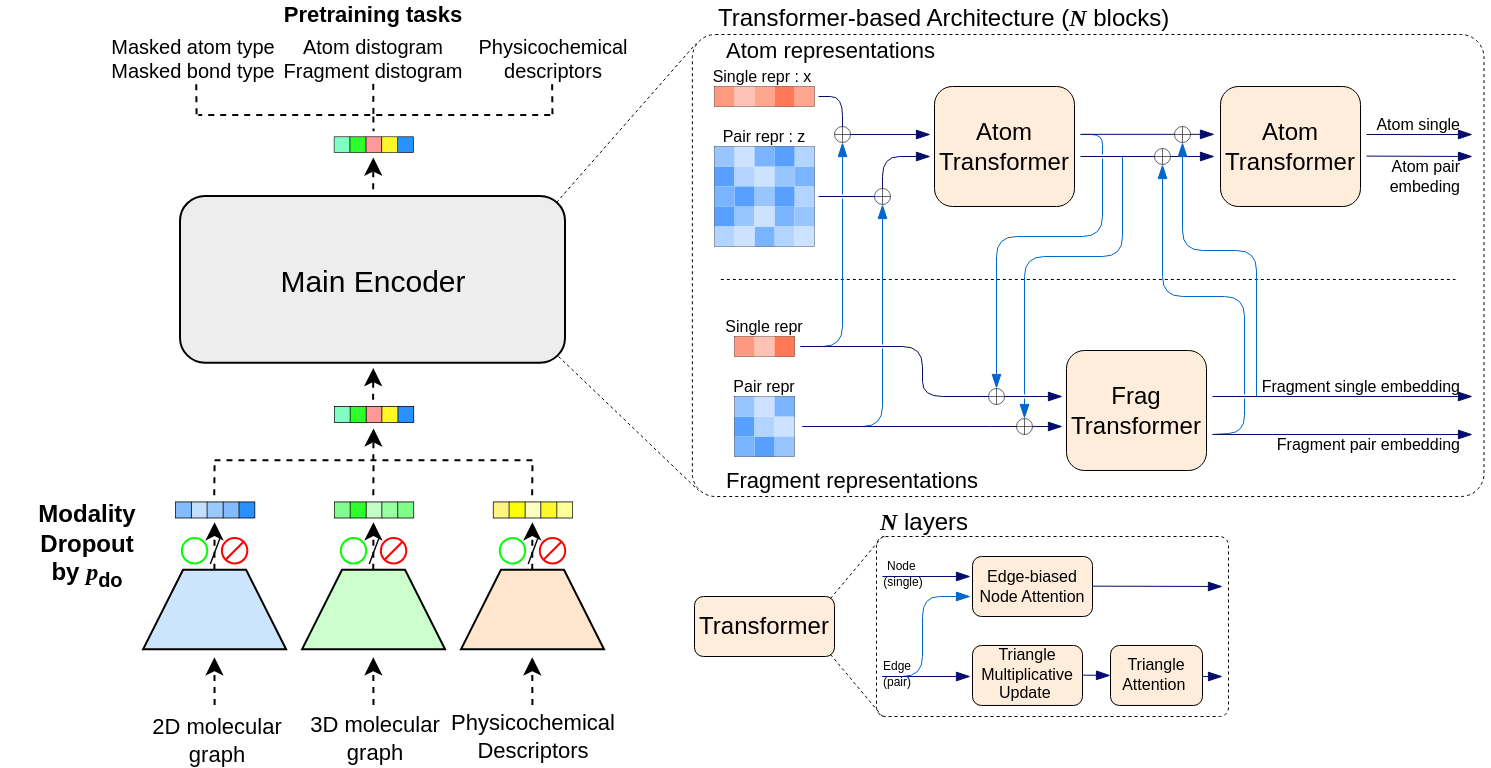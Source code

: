 <mxfile version="27.1.6">
  <diagram name="페이지-1" id="B-DMVlxwDJTPcsYFQzeG">
    <mxGraphModel dx="1295" dy="713" grid="1" gridSize="10" guides="1" tooltips="1" connect="1" arrows="1" fold="1" page="1" pageScale="1" pageWidth="827" pageHeight="1169" math="0" shadow="0">
      <root>
        <mxCell id="0" />
        <mxCell id="1" parent="0" />
        <mxCell id="aIzavnMORG4p290ucfbN-72" value="" style="rounded=1;whiteSpace=wrap;html=1;arcSize=5;fillColor=none;dashed=1;strokeWidth=0.5;movable=1;resizable=1;rotatable=1;deletable=1;editable=1;locked=0;connectable=1;" parent="1" vertex="1">
          <mxGeometry x="464.93" y="159" width="395.82" height="231" as="geometry" />
        </mxCell>
        <mxCell id="_GIJZnZzIafD3RyO-b5r-24" value="" style="endArrow=none;html=1;rounded=1;movable=1;resizable=1;rotatable=1;deletable=1;editable=1;locked=0;connectable=1;curved=0;strokeWidth=0.5;endFill=1;strokeColor=#0066CC;startFill=0;" edge="1" parent="1">
          <mxGeometry width="50" height="50" relative="1" as="geometry">
            <mxPoint x="725" y="359" as="sourcePoint" />
            <mxPoint x="741" y="341" as="targetPoint" />
            <Array as="points">
              <mxPoint x="741" y="358" />
            </Array>
          </mxGeometry>
        </mxCell>
        <mxCell id="pl_sHGsqS7Acg3_wZRrM-14" value="" style="endArrow=none;html=1;rounded=1;movable=1;resizable=1;rotatable=1;deletable=1;editable=1;locked=0;connectable=1;curved=0;strokeWidth=0.5;endFill=1;strokeColor=#0066CC;startFill=0;" parent="1" edge="1">
          <mxGeometry width="50" height="50" relative="1" as="geometry">
            <mxPoint x="670" y="219" as="sourcePoint" />
            <mxPoint x="659" y="209" as="targetPoint" />
            <Array as="points">
              <mxPoint x="670" y="209" />
            </Array>
          </mxGeometry>
        </mxCell>
        <mxCell id="pl_sHGsqS7Acg3_wZRrM-4" value="" style="endArrow=none;html=1;rounded=1;movable=1;resizable=1;rotatable=1;deletable=1;editable=1;locked=0;connectable=1;curved=0;strokeWidth=0.5;endFill=1;strokeColor=#0066CC;startFill=0;" parent="1" edge="1">
          <mxGeometry width="50" height="50" relative="1" as="geometry">
            <mxPoint x="520" y="355" as="sourcePoint" />
            <mxPoint x="560" y="316" as="targetPoint" />
            <Array as="points">
              <mxPoint x="560" y="355" />
            </Array>
          </mxGeometry>
        </mxCell>
        <mxCell id="pl_sHGsqS7Acg3_wZRrM-11" value="" style="endArrow=blockThin;html=1;rounded=0;movable=1;resizable=1;rotatable=1;deletable=1;editable=1;locked=0;connectable=1;curved=0;strokeWidth=0.5;endFill=1;strokeColor=#050C6B;" parent="1" edge="1">
          <mxGeometry width="50" height="50" relative="1" as="geometry">
            <mxPoint x="540" y="209" as="sourcePoint" />
            <mxPoint x="584" y="209" as="targetPoint" />
          </mxGeometry>
        </mxCell>
        <mxCell id="pl_sHGsqS7Acg3_wZRrM-9" value="" style="endArrow=none;html=1;rounded=0;movable=1;resizable=1;rotatable=1;deletable=1;editable=1;locked=0;connectable=1;curved=0;strokeWidth=0.5;endFill=1;strokeColor=#050C6B;startFill=0;" parent="1" edge="1">
          <mxGeometry width="50" height="50" relative="1" as="geometry">
            <mxPoint x="528" y="240" as="sourcePoint" />
            <mxPoint x="560" y="240" as="targetPoint" />
          </mxGeometry>
        </mxCell>
        <mxCell id="aIzavnMORG4p290ucfbN-60" value="&lt;font style=&quot;font-size: 15px;&quot;&gt;Main Encoder&lt;/font&gt;" style="rounded=1;whiteSpace=wrap;html=1;fillColor=#EDEDED;" parent="1" vertex="1">
          <mxGeometry x="209" y="240" width="192.51" height="83.34" as="geometry" />
        </mxCell>
        <mxCell id="aIzavnMORG4p290ucfbN-65" value="" style="endArrow=none;dashed=1;html=1;rounded=0;strokeWidth=0.5;" parent="1" edge="1">
          <mxGeometry width="50" height="50" relative="1" as="geometry">
            <mxPoint x="398" y="320" as="sourcePoint" />
            <mxPoint x="468" y="387" as="targetPoint" />
          </mxGeometry>
        </mxCell>
        <mxCell id="aIzavnMORG4p290ucfbN-64" value="" style="endArrow=none;dashed=1;html=1;rounded=0;strokeWidth=0.5;entryX=0.005;entryY=0.019;entryDx=0;entryDy=0;entryPerimeter=0;" parent="1" edge="1" target="aIzavnMORG4p290ucfbN-72">
          <mxGeometry width="50" height="50" relative="1" as="geometry">
            <mxPoint x="397" y="243" as="sourcePoint" />
            <mxPoint x="467" y="163" as="targetPoint" />
          </mxGeometry>
        </mxCell>
        <mxCell id="aIzavnMORG4p290ucfbN-97" value="&lt;font&gt;Single repr : x&lt;/font&gt;" style="text;html=1;align=center;verticalAlign=middle;whiteSpace=wrap;rounded=0;fontSize=8;" parent="1" vertex="1">
          <mxGeometry x="470" y="175" width="60" height="10" as="geometry" />
        </mxCell>
        <mxCell id="aIzavnMORG4p290ucfbN-100" value="" style="endArrow=none;dashed=1;html=1;rounded=0;strokeWidth=0.5;" parent="1" edge="1">
          <mxGeometry width="50" height="50" relative="1" as="geometry">
            <mxPoint x="479.17" y="281.5" as="sourcePoint" />
            <mxPoint x="846.51" y="281.5" as="targetPoint" />
          </mxGeometry>
        </mxCell>
        <mxCell id="aIzavnMORG4p290ucfbN-101" value="Atom representations" style="text;html=1;align=left;verticalAlign=middle;whiteSpace=wrap;rounded=0;fontSize=11;" parent="1" vertex="1">
          <mxGeometry x="480" y="162" width="115.07" height="10" as="geometry" />
        </mxCell>
        <mxCell id="aIzavnMORG4p290ucfbN-102" value="Fragment representations" style="text;html=1;align=left;verticalAlign=middle;whiteSpace=wrap;rounded=0;fontSize=11;" parent="1" vertex="1">
          <mxGeometry x="480" y="376.53" width="130" height="10" as="geometry" />
        </mxCell>
        <mxCell id="aIzavnMORG4p290ucfbN-104" value="&lt;font&gt;Pair repr : z&lt;/font&gt;" style="text;html=1;align=center;verticalAlign=middle;whiteSpace=wrap;rounded=0;fontSize=8;" parent="1" vertex="1">
          <mxGeometry x="476" y="205" width="50" height="10" as="geometry" />
        </mxCell>
        <mxCell id="aIzavnMORG4p290ucfbN-174" value="" style="group;strokeColor=default;strokeWidth=0.3;" parent="1" vertex="1" connectable="0">
          <mxGeometry x="476" y="215" width="50" height="50" as="geometry" />
        </mxCell>
        <mxCell id="aIzavnMORG4p290ucfbN-116" value="" style="rounded=0;whiteSpace=wrap;html=1;strokeWidth=0.1;fillColor=#57A0FF;strokeColor=none;container=0;" parent="aIzavnMORG4p290ucfbN-174" vertex="1">
          <mxGeometry y="10" width="10" height="10" as="geometry" />
        </mxCell>
        <mxCell id="aIzavnMORG4p290ucfbN-133" value="" style="rounded=0;whiteSpace=wrap;html=1;strokeWidth=0.1;fillColor=#7AB4FF;strokeColor=none;container=0;" parent="aIzavnMORG4p290ucfbN-174" vertex="1">
          <mxGeometry x="30" y="30" width="10" height="10" as="geometry" />
        </mxCell>
        <mxCell id="aIzavnMORG4p290ucfbN-125" value="" style="rounded=0;whiteSpace=wrap;html=1;strokeWidth=0.1;fillColor=#99C5FF;strokeColor=none;container=0;" parent="aIzavnMORG4p290ucfbN-174" vertex="1">
          <mxGeometry x="40" y="30" width="10" height="10" as="geometry" />
        </mxCell>
        <mxCell id="aIzavnMORG4p290ucfbN-126" value="" style="rounded=0;whiteSpace=wrap;html=1;strokeWidth=0.1;fillColor=#B3D4FF;strokeColor=none;container=0;" parent="aIzavnMORG4p290ucfbN-174" vertex="1">
          <mxGeometry x="30" y="40" width="10" height="10" as="geometry" />
        </mxCell>
        <mxCell id="aIzavnMORG4p290ucfbN-118" value="" style="rounded=0;whiteSpace=wrap;html=1;strokeWidth=0.1;fillColor=#CCE2FF;strokeColor=none;container=0;" parent="aIzavnMORG4p290ucfbN-174" vertex="1">
          <mxGeometry x="40" y="40" width="10" height="10" as="geometry" />
        </mxCell>
        <mxCell id="aIzavnMORG4p290ucfbN-127" value="" style="rounded=0;whiteSpace=wrap;html=1;strokeWidth=0.1;fillColor=#7AB4FF;strokeColor=none;container=0;" parent="aIzavnMORG4p290ucfbN-174" vertex="1">
          <mxGeometry x="20" y="40" width="10" height="10" as="geometry" />
        </mxCell>
        <mxCell id="aIzavnMORG4p290ucfbN-131" value="" style="rounded=0;whiteSpace=wrap;html=1;strokeWidth=0.1;fillColor=#99C5FF;strokeColor=none;container=0;" parent="aIzavnMORG4p290ucfbN-174" vertex="1">
          <mxGeometry x="10" y="30" width="10" height="10" as="geometry" />
        </mxCell>
        <mxCell id="aIzavnMORG4p290ucfbN-112" value="" style="rounded=0;whiteSpace=wrap;html=1;strokeWidth=0.1;fillColor=#CCE2FF;strokeColor=none;container=0;" parent="aIzavnMORG4p290ucfbN-174" vertex="1">
          <mxGeometry x="20" y="10" width="10" height="10" as="geometry" />
        </mxCell>
        <mxCell id="aIzavnMORG4p290ucfbN-113" value="" style="rounded=0;whiteSpace=wrap;html=1;strokeWidth=0.1;fillColor=#99C5FF;strokeColor=none;container=0;" parent="aIzavnMORG4p290ucfbN-174" vertex="1">
          <mxGeometry x="30" y="10" width="10" height="10" as="geometry" />
        </mxCell>
        <mxCell id="aIzavnMORG4p290ucfbN-114" value="" style="rounded=0;whiteSpace=wrap;html=1;strokeWidth=0.1;fillColor=#B3D4FF;strokeColor=none;container=0;" parent="aIzavnMORG4p290ucfbN-174" vertex="1">
          <mxGeometry x="10" y="10" width="10" height="10" as="geometry" />
        </mxCell>
        <mxCell id="aIzavnMORG4p290ucfbN-115" value="" style="rounded=0;whiteSpace=wrap;html=1;strokeWidth=0.1;fillColor=#7AB4FF;strokeColor=none;container=0;" parent="aIzavnMORG4p290ucfbN-174" vertex="1">
          <mxGeometry x="40" y="10" width="10" height="10" as="geometry" />
        </mxCell>
        <mxCell id="aIzavnMORG4p290ucfbN-106" value="" style="rounded=0;whiteSpace=wrap;html=1;strokeWidth=0.1;fillColor=#CCE2FF;strokeColor=none;container=0;" parent="aIzavnMORG4p290ucfbN-174" vertex="1">
          <mxGeometry x="10" width="10" height="10" as="geometry" />
        </mxCell>
        <mxCell id="aIzavnMORG4p290ucfbN-107" value="" style="rounded=0;whiteSpace=wrap;html=1;strokeWidth=0.1;fillColor=#99C5FF;strokeColor=none;container=0;" parent="aIzavnMORG4p290ucfbN-174" vertex="1">
          <mxGeometry width="10" height="10" as="geometry" />
        </mxCell>
        <mxCell id="aIzavnMORG4p290ucfbN-108" value="" style="rounded=0;whiteSpace=wrap;html=1;strokeWidth=0.1;fillColor=#B3D4FF;strokeColor=none;container=0;" parent="aIzavnMORG4p290ucfbN-174" vertex="1">
          <mxGeometry x="40" width="10" height="10" as="geometry" />
        </mxCell>
        <mxCell id="aIzavnMORG4p290ucfbN-109" value="" style="rounded=0;whiteSpace=wrap;html=1;strokeWidth=0.1;fillColor=#7AB4FF;strokeColor=none;container=0;" parent="aIzavnMORG4p290ucfbN-174" vertex="1">
          <mxGeometry x="20" width="10" height="10" as="geometry" />
        </mxCell>
        <mxCell id="aIzavnMORG4p290ucfbN-110" value="" style="rounded=0;whiteSpace=wrap;html=1;strokeWidth=0.1;fillColor=#57A0FF;strokeColor=none;container=0;" parent="aIzavnMORG4p290ucfbN-174" vertex="1">
          <mxGeometry x="30" width="10" height="10" as="geometry" />
        </mxCell>
        <mxCell id="aIzavnMORG4p290ucfbN-119" value="" style="rounded=0;whiteSpace=wrap;html=1;strokeWidth=0.1;fillColor=#99C5FF;strokeColor=none;container=0;" parent="aIzavnMORG4p290ucfbN-174" vertex="1">
          <mxGeometry x="20" y="20" width="10" height="10" as="geometry" />
        </mxCell>
        <mxCell id="aIzavnMORG4p290ucfbN-120" value="" style="rounded=0;whiteSpace=wrap;html=1;strokeWidth=0.1;fillColor=#B3D4FF;strokeColor=none;container=0;" parent="aIzavnMORG4p290ucfbN-174" vertex="1">
          <mxGeometry x="40" y="20" width="10" height="10" as="geometry" />
        </mxCell>
        <mxCell id="aIzavnMORG4p290ucfbN-122" value="" style="rounded=0;whiteSpace=wrap;html=1;strokeWidth=0.1;fillColor=#57A0FF;strokeColor=none;container=0;" parent="aIzavnMORG4p290ucfbN-174" vertex="1">
          <mxGeometry x="30" y="20" width="10" height="10" as="geometry" />
        </mxCell>
        <mxCell id="aIzavnMORG4p290ucfbN-128" value="" style="rounded=0;whiteSpace=wrap;html=1;strokeWidth=0.1;fillColor=#57A0FF;strokeColor=none;container=0;" parent="aIzavnMORG4p290ucfbN-174" vertex="1">
          <mxGeometry x="10" y="20" width="10" height="10" as="geometry" />
        </mxCell>
        <mxCell id="aIzavnMORG4p290ucfbN-121" value="" style="rounded=0;whiteSpace=wrap;html=1;strokeWidth=0.1;fillColor=#7AB4FF;strokeColor=none;container=0;" parent="aIzavnMORG4p290ucfbN-174" vertex="1">
          <mxGeometry y="20" width="10" height="10" as="geometry" />
        </mxCell>
        <mxCell id="aIzavnMORG4p290ucfbN-124" value="" style="rounded=0;whiteSpace=wrap;html=1;strokeWidth=0.1;fillColor=#CCE2FF;strokeColor=none;container=0;" parent="aIzavnMORG4p290ucfbN-174" vertex="1">
          <mxGeometry x="20" y="30" width="10" height="10" as="geometry" />
        </mxCell>
        <mxCell id="aIzavnMORG4p290ucfbN-134" value="" style="rounded=0;whiteSpace=wrap;html=1;strokeWidth=0.1;fillColor=#57A0FF;strokeColor=none;container=0;" parent="aIzavnMORG4p290ucfbN-174" vertex="1">
          <mxGeometry y="30" width="10" height="10" as="geometry" />
        </mxCell>
        <mxCell id="aIzavnMORG4p290ucfbN-130" value="" style="rounded=0;whiteSpace=wrap;html=1;strokeWidth=0.1;fillColor=#CCE2FF;strokeColor=none;container=0;" parent="aIzavnMORG4p290ucfbN-174" vertex="1">
          <mxGeometry x="10" y="40" width="10" height="10" as="geometry" />
        </mxCell>
        <mxCell id="aIzavnMORG4p290ucfbN-132" value="" style="rounded=0;whiteSpace=wrap;html=1;strokeWidth=0.1;fillColor=#B3D4FF;strokeColor=none;container=0;" parent="aIzavnMORG4p290ucfbN-174" vertex="1">
          <mxGeometry y="40" width="10" height="10" as="geometry" />
        </mxCell>
        <mxCell id="aIzavnMORG4p290ucfbN-278" value="&lt;font&gt;Single repr&lt;/font&gt;" style="text;html=1;align=center;verticalAlign=middle;whiteSpace=wrap;rounded=0;fontSize=8;" parent="1" vertex="1">
          <mxGeometry x="476" y="300" width="50" height="10" as="geometry" />
        </mxCell>
        <mxCell id="aIzavnMORG4p290ucfbN-279" value="&lt;font&gt;Pair repr&lt;/font&gt;" style="text;html=1;align=center;verticalAlign=middle;whiteSpace=wrap;rounded=0;fontSize=8;" parent="1" vertex="1">
          <mxGeometry x="476" y="330" width="50" height="10" as="geometry" />
        </mxCell>
        <mxCell id="aIzavnMORG4p290ucfbN-311" value="Atom&lt;div&gt;Transformer&lt;/div&gt;" style="rounded=1;whiteSpace=wrap;html=1;fillColor=#FFEDDB;strokeWidth=0.5;strokeColor=default;" parent="1" vertex="1">
          <mxGeometry x="586" y="185" width="70" height="60" as="geometry" />
        </mxCell>
        <mxCell id="aIzavnMORG4p290ucfbN-314" value="Frag&lt;div&gt;Transformer&lt;/div&gt;" style="rounded=1;whiteSpace=wrap;html=1;fillColor=#FFEDDB;strokeWidth=0.5;strokeColor=default;" parent="1" vertex="1">
          <mxGeometry x="652" y="317" width="70" height="60" as="geometry" />
        </mxCell>
        <mxCell id="aIzavnMORG4p290ucfbN-315" value="Atom&lt;div&gt;Transformer&lt;/div&gt;" style="rounded=1;whiteSpace=wrap;html=1;fillColor=#FFEDDB;strokeWidth=0.5;strokeColor=default;" parent="1" vertex="1">
          <mxGeometry x="729" y="185" width="70" height="60" as="geometry" />
        </mxCell>
        <mxCell id="aIzavnMORG4p290ucfbN-321" value="" style="group;strokeColor=default;strokeWidth=0.3;" parent="1" vertex="1" connectable="0">
          <mxGeometry x="476" y="185" width="50" height="10" as="geometry" />
        </mxCell>
        <mxCell id="aIzavnMORG4p290ucfbN-89" value="" style="rounded=0;whiteSpace=wrap;html=1;strokeWidth=0.1;fillColor=#FEC2B4;strokeColor=none;container=0;" parent="aIzavnMORG4p290ucfbN-321" vertex="1">
          <mxGeometry x="10" width="10" height="10" as="geometry" />
        </mxCell>
        <mxCell id="aIzavnMORG4p290ucfbN-90" value="" style="rounded=0;whiteSpace=wrap;html=1;strokeWidth=0.1;fillColor=#FF9980;strokeColor=none;container=0;" parent="aIzavnMORG4p290ucfbN-321" vertex="1">
          <mxGeometry width="10" height="10" as="geometry" />
        </mxCell>
        <mxCell id="aIzavnMORG4p290ucfbN-91" value="" style="rounded=0;whiteSpace=wrap;html=1;strokeWidth=0.1;fillColor=#FEA690;strokeColor=none;container=0;" parent="aIzavnMORG4p290ucfbN-321" vertex="1">
          <mxGeometry x="40" width="10" height="10" as="geometry" />
        </mxCell>
        <mxCell id="aIzavnMORG4p290ucfbN-95" value="" style="rounded=0;whiteSpace=wrap;html=1;strokeWidth=0.1;fillColor=#FEA690;strokeColor=none;container=0;" parent="aIzavnMORG4p290ucfbN-321" vertex="1">
          <mxGeometry x="20" width="10" height="10" as="geometry" />
        </mxCell>
        <mxCell id="aIzavnMORG4p290ucfbN-96" value="" style="rounded=0;whiteSpace=wrap;html=1;strokeWidth=0.1;fillColor=#FF7857;strokeColor=none;container=0;" parent="aIzavnMORG4p290ucfbN-321" vertex="1">
          <mxGeometry x="30" width="10" height="10" as="geometry" />
        </mxCell>
        <mxCell id="aIzavnMORG4p290ucfbN-322" value="" style="group;strokeColor=default;strokeWidth=0.3;" parent="1" vertex="1" connectable="0">
          <mxGeometry x="486" y="340" width="30" height="30" as="geometry" />
        </mxCell>
        <mxCell id="aIzavnMORG4p290ucfbN-288" value="" style="rounded=0;whiteSpace=wrap;html=1;strokeWidth=0.1;fillColor=#CCE2FF;strokeColor=none;container=0;" parent="aIzavnMORG4p290ucfbN-322" vertex="1">
          <mxGeometry x="20" y="10" width="10" height="10" as="geometry" />
        </mxCell>
        <mxCell id="aIzavnMORG4p290ucfbN-297" value="" style="rounded=0;whiteSpace=wrap;html=1;strokeWidth=0.1;fillColor=#99C5FF;strokeColor=none;container=0;" parent="aIzavnMORG4p290ucfbN-322" vertex="1">
          <mxGeometry x="20" y="20" width="10" height="10" as="geometry" />
        </mxCell>
        <mxCell id="aIzavnMORG4p290ucfbN-300" value="" style="rounded=0;whiteSpace=wrap;html=1;strokeWidth=0.1;fillColor=#57A0FF;strokeColor=none;container=0;" parent="aIzavnMORG4p290ucfbN-322" vertex="1">
          <mxGeometry x="10" y="20" width="10" height="10" as="geometry" />
        </mxCell>
        <mxCell id="aIzavnMORG4p290ucfbN-301" value="" style="rounded=0;whiteSpace=wrap;html=1;strokeWidth=0.1;fillColor=#7AB4FF;strokeColor=none;container=0;" parent="aIzavnMORG4p290ucfbN-322" vertex="1">
          <mxGeometry y="20" width="10" height="10" as="geometry" />
        </mxCell>
        <mxCell id="aIzavnMORG4p290ucfbN-281" value="" style="rounded=0;whiteSpace=wrap;html=1;strokeWidth=0.1;fillColor=#57A0FF;strokeColor=none;container=0;" parent="aIzavnMORG4p290ucfbN-322" vertex="1">
          <mxGeometry y="10" width="10" height="10" as="geometry" />
        </mxCell>
        <mxCell id="aIzavnMORG4p290ucfbN-290" value="" style="rounded=0;whiteSpace=wrap;html=1;strokeWidth=0.1;fillColor=#B3D4FF;strokeColor=none;container=0;" parent="aIzavnMORG4p290ucfbN-322" vertex="1">
          <mxGeometry x="10" y="10" width="10" height="10" as="geometry" />
        </mxCell>
        <mxCell id="aIzavnMORG4p290ucfbN-292" value="" style="rounded=0;whiteSpace=wrap;html=1;strokeWidth=0.1;fillColor=#CCE2FF;strokeColor=none;container=0;" parent="aIzavnMORG4p290ucfbN-322" vertex="1">
          <mxGeometry x="10" width="10" height="10" as="geometry" />
        </mxCell>
        <mxCell id="aIzavnMORG4p290ucfbN-293" value="" style="rounded=0;whiteSpace=wrap;html=1;strokeWidth=0.1;fillColor=#99C5FF;strokeColor=none;container=0;" parent="aIzavnMORG4p290ucfbN-322" vertex="1">
          <mxGeometry width="10" height="10" as="geometry" />
        </mxCell>
        <mxCell id="aIzavnMORG4p290ucfbN-295" value="" style="rounded=0;whiteSpace=wrap;html=1;strokeWidth=0.1;fillColor=#7AB4FF;strokeColor=none;container=0;" parent="aIzavnMORG4p290ucfbN-322" vertex="1">
          <mxGeometry x="20" width="10" height="10" as="geometry" />
        </mxCell>
        <mxCell id="aIzavnMORG4p290ucfbN-323" value="" style="group;strokeColor=default;strokeWidth=0.3;" parent="1" vertex="1" connectable="0">
          <mxGeometry x="486" y="310" width="30" height="10" as="geometry" />
        </mxCell>
        <mxCell id="aIzavnMORG4p290ucfbN-306" value="" style="rounded=0;whiteSpace=wrap;html=1;strokeWidth=0.1;fillColor=#FEC2B4;strokeColor=none;container=0;" parent="aIzavnMORG4p290ucfbN-323" vertex="1">
          <mxGeometry x="10" width="10" height="10" as="geometry" />
        </mxCell>
        <mxCell id="aIzavnMORG4p290ucfbN-307" value="" style="rounded=0;whiteSpace=wrap;html=1;strokeWidth=0.1;fillColor=#FF9980;strokeColor=none;container=0;" parent="aIzavnMORG4p290ucfbN-323" vertex="1">
          <mxGeometry width="10" height="10" as="geometry" />
        </mxCell>
        <mxCell id="aIzavnMORG4p290ucfbN-310" value="" style="rounded=0;whiteSpace=wrap;html=1;strokeWidth=0.1;fillColor=#FF7857;strokeColor=none;container=0;" parent="aIzavnMORG4p290ucfbN-323" vertex="1">
          <mxGeometry x="20" width="10" height="10" as="geometry" />
        </mxCell>
        <mxCell id="aIzavnMORG4p290ucfbN-328" value="" style="endArrow=none;html=1;rounded=1;movable=1;resizable=1;rotatable=1;deletable=1;editable=1;locked=0;connectable=1;curved=0;strokeWidth=0.5;endFill=1;strokeColor=#050C6B;startFill=0;" parent="1" edge="1">
          <mxGeometry width="50" height="50" relative="1" as="geometry">
            <mxPoint x="528" y="190" as="sourcePoint" />
            <mxPoint x="540" y="209" as="targetPoint" />
            <Array as="points">
              <mxPoint x="540" y="190" />
              <mxPoint x="540" y="209" />
            </Array>
          </mxGeometry>
        </mxCell>
        <mxCell id="aIzavnMORG4p290ucfbN-330" value="" style="endArrow=blockThin;html=1;rounded=1;movable=1;resizable=1;rotatable=1;deletable=1;editable=1;locked=0;connectable=1;curved=0;strokeWidth=0.5;endFill=1;strokeColor=#050C6B;" parent="1" edge="1">
          <mxGeometry width="50" height="50" relative="1" as="geometry">
            <mxPoint x="560" y="240" as="sourcePoint" />
            <mxPoint x="584" y="220" as="targetPoint" />
            <Array as="points">
              <mxPoint x="560" y="240" />
              <mxPoint x="560" y="220" />
            </Array>
          </mxGeometry>
        </mxCell>
        <mxCell id="aIzavnMORG4p290ucfbN-342" value="" style="endArrow=none;html=1;rounded=1;movable=1;resizable=1;rotatable=1;deletable=1;editable=1;locked=0;connectable=1;curved=0;strokeWidth=0.5;endFill=1;strokeColor=#0066CC;startFill=0;" parent="1" edge="1">
          <mxGeometry width="50" height="50" relative="1" as="geometry">
            <mxPoint x="519" y="315" as="sourcePoint" />
            <mxPoint x="540" y="241" as="targetPoint" />
            <Array as="points">
              <mxPoint x="540" y="315" />
            </Array>
          </mxGeometry>
        </mxCell>
        <mxCell id="aIzavnMORG4p290ucfbN-343" value="" style="endArrow=blockThin;html=1;rounded=0;movable=1;resizable=1;rotatable=1;deletable=1;editable=1;locked=0;connectable=1;curved=0;strokeWidth=0.5;endFill=1;strokeColor=#0066CC;startFill=0;" parent="1" edge="1">
          <mxGeometry width="50" height="50" relative="1" as="geometry">
            <mxPoint x="540" y="239" as="sourcePoint" />
            <mxPoint x="540" y="213" as="targetPoint" />
            <Array as="points" />
          </mxGeometry>
        </mxCell>
        <mxCell id="aIzavnMORG4p290ucfbN-338" value="" style="group;aspect=fixed;" parent="1" vertex="1" connectable="0">
          <mxGeometry x="536" y="205" width="8" height="8" as="geometry" />
        </mxCell>
        <mxCell id="aIzavnMORG4p290ucfbN-339" value="" style="ellipse;whiteSpace=wrap;html=1;aspect=fixed;strokeWidth=0.3;" parent="aIzavnMORG4p290ucfbN-338" vertex="1">
          <mxGeometry width="8" height="8" as="geometry" />
        </mxCell>
        <mxCell id="aIzavnMORG4p290ucfbN-340" value="" style="endArrow=none;html=1;rounded=0;strokeWidth=0.3;entryX=0.5;entryY=0;entryDx=0;entryDy=0;exitX=0.5;exitY=1;exitDx=0;exitDy=0;" parent="aIzavnMORG4p290ucfbN-338" source="aIzavnMORG4p290ucfbN-339" target="aIzavnMORG4p290ucfbN-339" edge="1">
          <mxGeometry width="50" height="50" relative="1" as="geometry">
            <mxPoint x="-22.667" y="30.667" as="sourcePoint" />
            <mxPoint x="44.0" y="-36.0" as="targetPoint" />
          </mxGeometry>
        </mxCell>
        <mxCell id="aIzavnMORG4p290ucfbN-341" value="" style="endArrow=none;html=1;rounded=0;strokeWidth=0.3;entryX=0;entryY=0.5;entryDx=0;entryDy=0;exitX=1;exitY=0.5;exitDx=0;exitDy=0;" parent="aIzavnMORG4p290ucfbN-338" source="aIzavnMORG4p290ucfbN-339" target="aIzavnMORG4p290ucfbN-339" edge="1">
          <mxGeometry width="50" height="50" relative="1" as="geometry">
            <mxPoint x="4" y="12" as="sourcePoint" />
            <mxPoint x="4" y="4" as="targetPoint" />
          </mxGeometry>
        </mxCell>
        <mxCell id="aIzavnMORG4p290ucfbN-345" value="" style="group;aspect=fixed;" parent="1" vertex="1" connectable="0">
          <mxGeometry x="556" y="236" width="8" height="8" as="geometry" />
        </mxCell>
        <mxCell id="aIzavnMORG4p290ucfbN-346" value="" style="ellipse;whiteSpace=wrap;html=1;aspect=fixed;strokeWidth=0.3;" parent="aIzavnMORG4p290ucfbN-345" vertex="1">
          <mxGeometry width="8" height="8" as="geometry" />
        </mxCell>
        <mxCell id="aIzavnMORG4p290ucfbN-347" value="" style="endArrow=none;html=1;rounded=0;strokeWidth=0.3;entryX=0.5;entryY=0;entryDx=0;entryDy=0;exitX=0.5;exitY=1;exitDx=0;exitDy=0;" parent="aIzavnMORG4p290ucfbN-345" source="aIzavnMORG4p290ucfbN-346" target="aIzavnMORG4p290ucfbN-346" edge="1">
          <mxGeometry width="50" height="50" relative="1" as="geometry">
            <mxPoint x="-22.667" y="30.667" as="sourcePoint" />
            <mxPoint x="44.0" y="-36.0" as="targetPoint" />
          </mxGeometry>
        </mxCell>
        <mxCell id="aIzavnMORG4p290ucfbN-348" value="" style="endArrow=none;html=1;rounded=0;strokeWidth=0.3;entryX=0;entryY=0.5;entryDx=0;entryDy=0;exitX=1;exitY=0.5;exitDx=0;exitDy=0;" parent="aIzavnMORG4p290ucfbN-345" source="aIzavnMORG4p290ucfbN-346" target="aIzavnMORG4p290ucfbN-346" edge="1">
          <mxGeometry width="50" height="50" relative="1" as="geometry">
            <mxPoint x="4" y="12" as="sourcePoint" />
            <mxPoint x="4" y="4" as="targetPoint" />
          </mxGeometry>
        </mxCell>
        <mxCell id="aIzavnMORG4p290ucfbN-349" value="" style="endArrow=blockThin;html=1;rounded=0;movable=1;resizable=1;rotatable=1;deletable=1;editable=1;locked=0;connectable=1;curved=0;strokeWidth=0.5;endFill=1;strokeColor=#0066CC;startFill=0;" parent="1" edge="1">
          <mxGeometry width="50" height="50" relative="1" as="geometry">
            <mxPoint x="560" y="314" as="sourcePoint" />
            <mxPoint x="560" y="244" as="targetPoint" />
          </mxGeometry>
        </mxCell>
        <mxCell id="aIzavnMORG4p290ucfbN-350" value="" style="endArrow=blockThin;html=1;rounded=1;movable=1;resizable=1;rotatable=1;deletable=1;editable=1;locked=0;connectable=1;curved=0;strokeWidth=0.5;endFill=1;strokeColor=#050C6B;" parent="1" edge="1">
          <mxGeometry width="50" height="50" relative="1" as="geometry">
            <mxPoint x="519" y="315" as="sourcePoint" />
            <mxPoint x="650" y="340" as="targetPoint" />
            <Array as="points">
              <mxPoint x="580" y="315" />
              <mxPoint x="580" y="340" />
            </Array>
          </mxGeometry>
        </mxCell>
        <mxCell id="aIzavnMORG4p290ucfbN-351" value="" style="endArrow=blockThin;html=1;rounded=0;movable=1;resizable=1;rotatable=1;deletable=1;editable=1;locked=0;connectable=1;curved=0;strokeWidth=0.5;endFill=1;strokeColor=#050C6B;" parent="1" edge="1">
          <mxGeometry width="50" height="50" relative="1" as="geometry">
            <mxPoint x="520" y="355" as="sourcePoint" />
            <mxPoint x="650" y="355" as="targetPoint" />
            <Array as="points">
              <mxPoint x="614" y="355" />
            </Array>
          </mxGeometry>
        </mxCell>
        <mxCell id="pl_sHGsqS7Acg3_wZRrM-1" value="" style="endArrow=blockThin;html=1;rounded=0;movable=1;resizable=1;rotatable=1;deletable=1;editable=1;locked=0;connectable=1;curved=0;strokeWidth=0.5;endFill=1;strokeColor=#050C6B;" parent="1" edge="1">
          <mxGeometry width="50" height="50" relative="1" as="geometry">
            <mxPoint x="659" y="220" as="sourcePoint" />
            <mxPoint x="726" y="220" as="targetPoint" />
          </mxGeometry>
        </mxCell>
        <mxCell id="pl_sHGsqS7Acg3_wZRrM-2" value="" style="endArrow=blockThin;html=1;rounded=0;movable=1;resizable=1;rotatable=1;deletable=1;editable=1;locked=0;connectable=1;curved=0;strokeWidth=0.5;endFill=1;strokeColor=#050C6B;" parent="1" edge="1">
          <mxGeometry width="50" height="50" relative="1" as="geometry">
            <mxPoint x="659" y="208.92" as="sourcePoint" />
            <mxPoint x="726" y="208.92" as="targetPoint" />
          </mxGeometry>
        </mxCell>
        <mxCell id="pl_sHGsqS7Acg3_wZRrM-3" value="" style="endArrow=blockThin;html=1;rounded=1;movable=1;resizable=1;rotatable=1;deletable=1;editable=1;locked=0;connectable=1;curved=0;strokeWidth=0.5;endFill=1;strokeColor=#0066CC;startFill=0;" parent="1" edge="1">
          <mxGeometry width="50" height="50" relative="1" as="geometry">
            <mxPoint x="670" y="221" as="sourcePoint" />
            <mxPoint x="617" y="336" as="targetPoint" />
            <Array as="points">
              <mxPoint x="670" y="260" />
              <mxPoint x="617" y="260" />
            </Array>
          </mxGeometry>
        </mxCell>
        <mxCell id="_GIJZnZzIafD3RyO-b5r-1" value="" style="endArrow=none;html=1;rounded=1;movable=1;resizable=1;rotatable=1;deletable=1;editable=1;locked=0;connectable=1;curved=0;strokeWidth=0.5;endFill=1;strokeColor=#0066CC;startFill=0;" edge="1" parent="1">
          <mxGeometry width="50" height="50" relative="1" as="geometry">
            <mxPoint x="680" y="220" as="sourcePoint" />
            <mxPoint x="631" y="339" as="targetPoint" />
            <Array as="points">
              <mxPoint x="680" y="270" />
              <mxPoint x="631" y="270" />
            </Array>
          </mxGeometry>
        </mxCell>
        <mxCell id="_GIJZnZzIafD3RyO-b5r-2" value="" style="endArrow=blockThin;html=1;rounded=0;movable=1;resizable=1;rotatable=1;deletable=1;editable=1;locked=0;connectable=1;curved=0;strokeWidth=0.5;endFill=1;strokeColor=#0066CC;startFill=0;" edge="1" parent="1">
          <mxGeometry width="50" height="50" relative="1" as="geometry">
            <mxPoint x="631" y="341" as="sourcePoint" />
            <mxPoint x="631" y="351" as="targetPoint" />
            <Array as="points" />
          </mxGeometry>
        </mxCell>
        <mxCell id="_GIJZnZzIafD3RyO-b5r-9" value="" style="group" vertex="1" connectable="0" parent="1">
          <mxGeometry x="613" y="336" width="8" height="8" as="geometry" />
        </mxCell>
        <mxCell id="_GIJZnZzIafD3RyO-b5r-3" value="" style="ellipse;whiteSpace=wrap;html=1;aspect=fixed;strokeWidth=0.3;" vertex="1" parent="_GIJZnZzIafD3RyO-b5r-9">
          <mxGeometry width="8" height="8" as="geometry" />
        </mxCell>
        <mxCell id="_GIJZnZzIafD3RyO-b5r-4" value="" style="endArrow=none;html=1;rounded=0;strokeWidth=0.3;entryX=0.5;entryY=0;entryDx=0;entryDy=0;exitX=0.5;exitY=1;exitDx=0;exitDy=0;" edge="1" parent="_GIJZnZzIafD3RyO-b5r-9" source="_GIJZnZzIafD3RyO-b5r-3" target="_GIJZnZzIafD3RyO-b5r-3">
          <mxGeometry width="50" height="50" relative="1" as="geometry">
            <mxPoint x="-1.737" y="28.667" as="sourcePoint" />
            <mxPoint x="64.93" y="-38" as="targetPoint" />
          </mxGeometry>
        </mxCell>
        <mxCell id="_GIJZnZzIafD3RyO-b5r-5" value="" style="endArrow=none;html=1;rounded=0;strokeWidth=0.3;entryX=0;entryY=0.5;entryDx=0;entryDy=0;exitX=1;exitY=0.5;exitDx=0;exitDy=0;" edge="1" parent="_GIJZnZzIafD3RyO-b5r-9" source="_GIJZnZzIafD3RyO-b5r-3" target="_GIJZnZzIafD3RyO-b5r-3">
          <mxGeometry width="50" height="50" relative="1" as="geometry">
            <mxPoint x="24.93" y="10" as="sourcePoint" />
            <mxPoint x="24.93" y="2" as="targetPoint" />
          </mxGeometry>
        </mxCell>
        <mxCell id="_GIJZnZzIafD3RyO-b5r-11" value="" style="group" vertex="1" connectable="0" parent="1">
          <mxGeometry x="627" y="351" width="8" height="8" as="geometry" />
        </mxCell>
        <mxCell id="_GIJZnZzIafD3RyO-b5r-12" value="" style="ellipse;whiteSpace=wrap;html=1;aspect=fixed;strokeWidth=0.3;" vertex="1" parent="_GIJZnZzIafD3RyO-b5r-11">
          <mxGeometry width="8" height="8" as="geometry" />
        </mxCell>
        <mxCell id="_GIJZnZzIafD3RyO-b5r-13" value="" style="endArrow=none;html=1;rounded=0;strokeWidth=0.3;entryX=0.5;entryY=0;entryDx=0;entryDy=0;exitX=0.5;exitY=1;exitDx=0;exitDy=0;" edge="1" parent="_GIJZnZzIafD3RyO-b5r-11" source="_GIJZnZzIafD3RyO-b5r-12" target="_GIJZnZzIafD3RyO-b5r-12">
          <mxGeometry width="50" height="50" relative="1" as="geometry">
            <mxPoint x="-1.737" y="28.667" as="sourcePoint" />
            <mxPoint x="64.93" y="-38" as="targetPoint" />
          </mxGeometry>
        </mxCell>
        <mxCell id="_GIJZnZzIafD3RyO-b5r-14" value="" style="endArrow=none;html=1;rounded=0;strokeWidth=0.3;entryX=0;entryY=0.5;entryDx=0;entryDy=0;exitX=1;exitY=0.5;exitDx=0;exitDy=0;" edge="1" parent="_GIJZnZzIafD3RyO-b5r-11" source="_GIJZnZzIafD3RyO-b5r-12" target="_GIJZnZzIafD3RyO-b5r-12">
          <mxGeometry width="50" height="50" relative="1" as="geometry">
            <mxPoint x="24.93" y="10" as="sourcePoint" />
            <mxPoint x="24.93" y="2" as="targetPoint" />
          </mxGeometry>
        </mxCell>
        <mxCell id="_GIJZnZzIafD3RyO-b5r-15" value="" style="endArrow=blockThin;html=1;rounded=0;movable=1;resizable=1;rotatable=1;deletable=1;editable=1;locked=0;connectable=1;curved=0;strokeWidth=0.5;endFill=1;strokeColor=#050C6B;" edge="1" parent="1">
          <mxGeometry width="50" height="50" relative="1" as="geometry">
            <mxPoint x="725" y="359" as="sourcePoint" />
            <mxPoint x="855" y="359" as="targetPoint" />
            <Array as="points">
              <mxPoint x="819" y="359" />
            </Array>
          </mxGeometry>
        </mxCell>
        <mxCell id="_GIJZnZzIafD3RyO-b5r-16" value="" style="endArrow=blockThin;html=1;rounded=0;movable=1;resizable=1;rotatable=1;deletable=1;editable=1;locked=0;connectable=1;curved=0;strokeWidth=0.5;endFill=1;strokeColor=#050C6B;" edge="1" parent="1">
          <mxGeometry width="50" height="50" relative="1" as="geometry">
            <mxPoint x="725" y="340" as="sourcePoint" />
            <mxPoint x="855" y="340" as="targetPoint" />
            <Array as="points">
              <mxPoint x="819" y="340" />
            </Array>
          </mxGeometry>
        </mxCell>
        <mxCell id="_GIJZnZzIafD3RyO-b5r-17" value="&lt;font&gt;Fragment pair embedding&lt;/font&gt;" style="text;html=1;align=right;verticalAlign=middle;whiteSpace=wrap;rounded=0;fontSize=8;" vertex="1" parent="1">
          <mxGeometry x="740" y="359" width="111" height="10" as="geometry" />
        </mxCell>
        <mxCell id="_GIJZnZzIafD3RyO-b5r-18" value="&lt;font&gt;Fragment single embedding&lt;/font&gt;" style="text;html=1;align=right;verticalAlign=middle;whiteSpace=wrap;rounded=0;fontSize=8;" vertex="1" parent="1">
          <mxGeometry x="740" y="330" width="111" height="10" as="geometry" />
        </mxCell>
        <mxCell id="_GIJZnZzIafD3RyO-b5r-25" value="" style="endArrow=blockThin;html=1;rounded=1;movable=1;resizable=1;rotatable=1;deletable=1;editable=1;locked=0;connectable=1;curved=0;strokeWidth=0.5;endFill=1;strokeColor=#0066CC;startFill=0;" edge="1" parent="1">
          <mxGeometry width="50" height="50" relative="1" as="geometry">
            <mxPoint x="741" y="339" as="sourcePoint" />
            <mxPoint x="700" y="224" as="targetPoint" />
            <Array as="points">
              <mxPoint x="741" y="290" />
              <mxPoint x="700" y="290" />
            </Array>
          </mxGeometry>
        </mxCell>
        <mxCell id="_GIJZnZzIafD3RyO-b5r-26" value="" style="endArrow=none;html=1;rounded=1;movable=1;resizable=1;rotatable=1;deletable=1;editable=1;locked=0;connectable=1;curved=0;strokeWidth=0.5;endFill=1;strokeColor=#0066CC;startFill=0;" edge="1" parent="1">
          <mxGeometry width="50" height="50" relative="1" as="geometry">
            <mxPoint x="747" y="340" as="sourcePoint" />
            <mxPoint x="710" y="219" as="targetPoint" />
            <Array as="points">
              <mxPoint x="747" y="267" />
              <mxPoint x="710" y="267" />
            </Array>
          </mxGeometry>
        </mxCell>
        <mxCell id="_GIJZnZzIafD3RyO-b5r-39" value="" style="group" vertex="1" connectable="0" parent="1">
          <mxGeometry x="706" y="205" width="8" height="8" as="geometry" />
        </mxCell>
        <mxCell id="_GIJZnZzIafD3RyO-b5r-40" value="" style="ellipse;whiteSpace=wrap;html=1;aspect=fixed;strokeWidth=0.3;" vertex="1" parent="_GIJZnZzIafD3RyO-b5r-39">
          <mxGeometry width="8" height="8" as="geometry" />
        </mxCell>
        <mxCell id="_GIJZnZzIafD3RyO-b5r-41" value="" style="endArrow=none;html=1;rounded=0;strokeWidth=0.3;entryX=0.5;entryY=0;entryDx=0;entryDy=0;exitX=0.5;exitY=1;exitDx=0;exitDy=0;" edge="1" parent="_GIJZnZzIafD3RyO-b5r-39" source="_GIJZnZzIafD3RyO-b5r-40" target="_GIJZnZzIafD3RyO-b5r-40">
          <mxGeometry width="50" height="50" relative="1" as="geometry">
            <mxPoint x="-1.737" y="28.667" as="sourcePoint" />
            <mxPoint x="64.93" y="-38" as="targetPoint" />
          </mxGeometry>
        </mxCell>
        <mxCell id="_GIJZnZzIafD3RyO-b5r-42" value="" style="endArrow=none;html=1;rounded=0;strokeWidth=0.3;entryX=0;entryY=0.5;entryDx=0;entryDy=0;exitX=1;exitY=0.5;exitDx=0;exitDy=0;" edge="1" parent="_GIJZnZzIafD3RyO-b5r-39" source="_GIJZnZzIafD3RyO-b5r-40" target="_GIJZnZzIafD3RyO-b5r-40">
          <mxGeometry width="50" height="50" relative="1" as="geometry">
            <mxPoint x="24.93" y="10" as="sourcePoint" />
            <mxPoint x="24.93" y="2" as="targetPoint" />
          </mxGeometry>
        </mxCell>
        <mxCell id="_GIJZnZzIafD3RyO-b5r-43" value="" style="group" vertex="1" connectable="0" parent="1">
          <mxGeometry x="696" y="216" width="8" height="8" as="geometry" />
        </mxCell>
        <mxCell id="_GIJZnZzIafD3RyO-b5r-44" value="" style="ellipse;whiteSpace=wrap;html=1;aspect=fixed;strokeWidth=0.3;" vertex="1" parent="_GIJZnZzIafD3RyO-b5r-43">
          <mxGeometry width="8" height="8" as="geometry" />
        </mxCell>
        <mxCell id="_GIJZnZzIafD3RyO-b5r-45" value="" style="endArrow=none;html=1;rounded=0;strokeWidth=0.3;entryX=0.5;entryY=0;entryDx=0;entryDy=0;exitX=0.5;exitY=1;exitDx=0;exitDy=0;" edge="1" parent="_GIJZnZzIafD3RyO-b5r-43" source="_GIJZnZzIafD3RyO-b5r-44" target="_GIJZnZzIafD3RyO-b5r-44">
          <mxGeometry width="50" height="50" relative="1" as="geometry">
            <mxPoint x="-1.737" y="28.667" as="sourcePoint" />
            <mxPoint x="64.93" y="-38" as="targetPoint" />
          </mxGeometry>
        </mxCell>
        <mxCell id="_GIJZnZzIafD3RyO-b5r-46" value="" style="endArrow=none;html=1;rounded=0;strokeWidth=0.3;entryX=0;entryY=0.5;entryDx=0;entryDy=0;exitX=1;exitY=0.5;exitDx=0;exitDy=0;" edge="1" parent="_GIJZnZzIafD3RyO-b5r-43" source="_GIJZnZzIafD3RyO-b5r-44" target="_GIJZnZzIafD3RyO-b5r-44">
          <mxGeometry width="50" height="50" relative="1" as="geometry">
            <mxPoint x="24.93" y="10" as="sourcePoint" />
            <mxPoint x="24.93" y="2" as="targetPoint" />
          </mxGeometry>
        </mxCell>
        <mxCell id="_GIJZnZzIafD3RyO-b5r-47" value="" style="endArrow=blockThin;html=1;rounded=0;movable=1;resizable=1;rotatable=1;deletable=1;editable=1;locked=0;connectable=1;curved=0;strokeWidth=0.5;endFill=1;strokeColor=#0066CC;startFill=0;" edge="1" parent="1">
          <mxGeometry width="50" height="50" relative="1" as="geometry">
            <mxPoint x="710" y="220" as="sourcePoint" />
            <mxPoint x="710" y="213" as="targetPoint" />
            <Array as="points" />
          </mxGeometry>
        </mxCell>
        <mxCell id="_GIJZnZzIafD3RyO-b5r-48" value="" style="endArrow=blockThin;html=1;rounded=0;movable=1;resizable=1;rotatable=1;deletable=1;editable=1;locked=0;connectable=1;curved=0;strokeWidth=0.5;endFill=1;strokeColor=#050C6B;" edge="1" parent="1">
          <mxGeometry width="50" height="50" relative="1" as="geometry">
            <mxPoint x="802" y="219.8" as="sourcePoint" />
            <mxPoint x="855" y="220" as="targetPoint" />
            <Array as="points" />
          </mxGeometry>
        </mxCell>
        <mxCell id="_GIJZnZzIafD3RyO-b5r-49" value="" style="endArrow=blockThin;html=1;rounded=0;movable=1;resizable=1;rotatable=1;deletable=1;editable=1;locked=0;connectable=1;curved=0;strokeWidth=0.5;endFill=1;strokeColor=#050C6B;" edge="1" parent="1">
          <mxGeometry width="50" height="50" relative="1" as="geometry">
            <mxPoint x="802" y="209" as="sourcePoint" />
            <mxPoint x="855" y="209" as="targetPoint" />
            <Array as="points" />
          </mxGeometry>
        </mxCell>
        <mxCell id="_GIJZnZzIafD3RyO-b5r-51" value="&lt;font&gt;Atom single&lt;/font&gt;" style="text;html=1;align=right;verticalAlign=middle;whiteSpace=wrap;rounded=0;fontSize=8;" vertex="1" parent="1">
          <mxGeometry x="800" y="199" width="51" height="10" as="geometry" />
        </mxCell>
        <mxCell id="_GIJZnZzIafD3RyO-b5r-54" value="&lt;font&gt;Atom pair&lt;/font&gt;&lt;div&gt;&lt;font&gt;embeding&lt;/font&gt;&lt;/div&gt;" style="text;html=1;align=right;verticalAlign=middle;whiteSpace=wrap;rounded=0;fontSize=8;" vertex="1" parent="1">
          <mxGeometry x="800" y="220" width="51" height="20" as="geometry" />
        </mxCell>
        <mxCell id="_GIJZnZzIafD3RyO-b5r-88" value="" style="group" vertex="1" connectable="0" parent="1">
          <mxGeometry x="119" y="326" width="302.0" height="168.49" as="geometry" />
        </mxCell>
        <mxCell id="aIzavnMORG4p290ucfbN-1" value="" style="shape=trapezoid;perimeter=trapezoidPerimeter;whiteSpace=wrap;html=1;fixedSize=1;fillColor=#CCE5FF;strokeColor=#000000;gradientColor=none;" parent="_GIJZnZzIafD3RyO-b5r-88" vertex="1">
          <mxGeometry x="71.526" y="100.935" width="71.526" height="39.738" as="geometry" />
        </mxCell>
        <mxCell id="aIzavnMORG4p290ucfbN-2" value="" style="shape=trapezoid;perimeter=trapezoidPerimeter;whiteSpace=wrap;html=1;fixedSize=1;fillColor=#CCFFCC;" parent="_GIJZnZzIafD3RyO-b5r-88" vertex="1">
          <mxGeometry x="151" y="100.935" width="71.526" height="39.738" as="geometry" />
        </mxCell>
        <mxCell id="aIzavnMORG4p290ucfbN-3" value="" style="shape=trapezoid;perimeter=trapezoidPerimeter;whiteSpace=wrap;html=1;fixedSize=1;fillColor=#FFE6CC;" parent="_GIJZnZzIafD3RyO-b5r-88" vertex="1">
          <mxGeometry x="230.474" y="100.935" width="71.526" height="39.738" as="geometry" />
        </mxCell>
        <mxCell id="aIzavnMORG4p290ucfbN-4" value="" style="endArrow=classic;html=1;rounded=0;dashed=1;" parent="_GIJZnZzIafD3RyO-b5r-88" edge="1">
          <mxGeometry width="50" height="50" relative="1" as="geometry">
            <mxPoint x="107.305" y="168.49" as="sourcePoint" />
            <mxPoint x="107.202" y="144.647" as="targetPoint" />
          </mxGeometry>
        </mxCell>
        <mxCell id="aIzavnMORG4p290ucfbN-5" value="2D molecular&lt;div&gt;graph&lt;/div&gt;" style="edgeLabel;html=1;align=center;verticalAlign=middle;resizable=0;points=[];" parent="aIzavnMORG4p290ucfbN-4" vertex="1" connectable="0">
          <mxGeometry x="-0.313" y="1" relative="1" as="geometry">
            <mxPoint x="1" y="25" as="offset" />
          </mxGeometry>
        </mxCell>
        <mxCell id="aIzavnMORG4p290ucfbN-6" value="" style="endArrow=classic;html=1;rounded=0;dashed=1;" parent="_GIJZnZzIafD3RyO-b5r-88" edge="1">
          <mxGeometry width="50" height="50" relative="1" as="geometry">
            <mxPoint x="186.739" y="168.49" as="sourcePoint" />
            <mxPoint x="186.636" y="144.647" as="targetPoint" />
          </mxGeometry>
        </mxCell>
        <mxCell id="aIzavnMORG4p290ucfbN-7" value="3D molecular&lt;div&gt;graph&lt;/div&gt;" style="edgeLabel;html=1;align=center;verticalAlign=middle;resizable=0;points=[];" parent="aIzavnMORG4p290ucfbN-6" vertex="1" connectable="0">
          <mxGeometry x="-0.442" relative="1" as="geometry">
            <mxPoint y="23" as="offset" />
          </mxGeometry>
        </mxCell>
        <mxCell id="aIzavnMORG4p290ucfbN-8" value="" style="endArrow=classic;html=1;rounded=0;dashed=1;" parent="_GIJZnZzIafD3RyO-b5r-88" edge="1">
          <mxGeometry width="50" height="50" relative="1" as="geometry">
            <mxPoint x="266.213" y="168.49" as="sourcePoint" />
            <mxPoint x="266.11" y="144.647" as="targetPoint" />
          </mxGeometry>
        </mxCell>
        <mxCell id="aIzavnMORG4p290ucfbN-9" value="Physicochemical&lt;div&gt;Descriptors&lt;/div&gt;" style="edgeLabel;html=1;align=center;verticalAlign=middle;resizable=0;points=[];" parent="aIzavnMORG4p290ucfbN-8" vertex="1" connectable="0">
          <mxGeometry x="-0.17" y="1" relative="1" as="geometry">
            <mxPoint x="1" y="25" as="offset" />
          </mxGeometry>
        </mxCell>
        <mxCell id="aIzavnMORG4p290ucfbN-10" value="" style="endArrow=classic;html=1;rounded=0;dashed=1;" parent="_GIJZnZzIafD3RyO-b5r-88" edge="1">
          <mxGeometry width="50" height="50" relative="1" as="geometry">
            <mxPoint x="107.21" y="100.935" as="sourcePoint" />
            <mxPoint x="107.289" y="77.092" as="targetPoint" />
          </mxGeometry>
        </mxCell>
        <mxCell id="aIzavnMORG4p290ucfbN-11" value="" style="endArrow=classic;html=1;rounded=0;dashed=1;" parent="_GIJZnZzIafD3RyO-b5r-88" edge="1">
          <mxGeometry width="50" height="50" relative="1" as="geometry">
            <mxPoint x="186.636" y="100.935" as="sourcePoint" />
            <mxPoint x="186.715" y="77.092" as="targetPoint" />
          </mxGeometry>
        </mxCell>
        <mxCell id="aIzavnMORG4p290ucfbN-12" value="" style="endArrow=classic;html=1;rounded=0;dashed=1;" parent="_GIJZnZzIafD3RyO-b5r-88" edge="1">
          <mxGeometry width="50" height="50" relative="1" as="geometry">
            <mxPoint x="266.11" y="100.935" as="sourcePoint" />
            <mxPoint x="266.189" y="77.092" as="targetPoint" />
          </mxGeometry>
        </mxCell>
        <mxCell id="aIzavnMORG4p290ucfbN-13" value="" style="group;strokeColor=default;strokeWidth=0.3;" parent="_GIJZnZzIafD3RyO-b5r-88" vertex="1" connectable="0">
          <mxGeometry x="87.421" y="66.76" width="39.737" height="7.948" as="geometry" />
        </mxCell>
        <mxCell id="aIzavnMORG4p290ucfbN-14" value="" style="rounded=0;whiteSpace=wrap;html=1;strokeWidth=0.3;fillColor=#C2DFFF;strokeColor=default;container=0;" parent="aIzavnMORG4p290ucfbN-13" vertex="1">
          <mxGeometry x="7.947" width="7.947" height="7.948" as="geometry" />
        </mxCell>
        <mxCell id="aIzavnMORG4p290ucfbN-15" value="" style="rounded=0;whiteSpace=wrap;html=1;strokeWidth=0.3;fillColor=#81BDFD;strokeColor=default;container=0;" parent="aIzavnMORG4p290ucfbN-13" vertex="1">
          <mxGeometry width="7.947" height="7.948" as="geometry" />
        </mxCell>
        <mxCell id="aIzavnMORG4p290ucfbN-16" value="" style="rounded=0;whiteSpace=wrap;html=1;strokeWidth=0.3;fillColor=#2990FF;strokeColor=default;container=0;" parent="aIzavnMORG4p290ucfbN-13" vertex="1">
          <mxGeometry x="31.789" width="7.947" height="7.948" as="geometry" />
        </mxCell>
        <mxCell id="aIzavnMORG4p290ucfbN-17" value="" style="rounded=0;whiteSpace=wrap;html=1;strokeWidth=0.3;fillColor=#81BDFD;strokeColor=default;container=0;" parent="aIzavnMORG4p290ucfbN-13" vertex="1">
          <mxGeometry x="23.842" width="7.947" height="7.948" as="geometry" />
        </mxCell>
        <mxCell id="aIzavnMORG4p290ucfbN-18" value="" style="rounded=0;whiteSpace=wrap;html=1;strokeWidth=0.3;fillColor=#99CAFF;strokeColor=default;container=0;" parent="aIzavnMORG4p290ucfbN-13" vertex="1">
          <mxGeometry x="15.895" width="7.947" height="7.948" as="geometry" />
        </mxCell>
        <mxCell id="aIzavnMORG4p290ucfbN-19" value="" style="group;strokeColor=default;strokeWidth=0.3;" parent="_GIJZnZzIafD3RyO-b5r-88" vertex="1" connectable="0">
          <mxGeometry x="166.895" y="66.76" width="39.737" height="7.948" as="geometry" />
        </mxCell>
        <mxCell id="aIzavnMORG4p290ucfbN-20" value="" style="rounded=0;whiteSpace=wrap;html=1;strokeWidth=0.3;fillColor=#C2FFC6;strokeColor=default;container=0;" parent="aIzavnMORG4p290ucfbN-19" vertex="1">
          <mxGeometry x="15.895" width="7.947" height="7.948" as="geometry" />
        </mxCell>
        <mxCell id="aIzavnMORG4p290ucfbN-21" value="" style="rounded=0;whiteSpace=wrap;html=1;strokeWidth=0.3;fillColor=#81FD90;strokeColor=default;container=0;" parent="aIzavnMORG4p290ucfbN-19" vertex="1">
          <mxGeometry width="7.947" height="7.948" as="geometry" />
        </mxCell>
        <mxCell id="aIzavnMORG4p290ucfbN-22" value="" style="rounded=0;whiteSpace=wrap;html=1;strokeWidth=0.3;fillColor=#99FFA0;strokeColor=default;container=0;" parent="aIzavnMORG4p290ucfbN-19" vertex="1">
          <mxGeometry x="23.842" width="7.947" height="7.948" as="geometry" />
        </mxCell>
        <mxCell id="aIzavnMORG4p290ucfbN-23" value="" style="rounded=0;whiteSpace=wrap;html=1;strokeWidth=0.3;fillColor=#81FD8A;strokeColor=default;container=0;" parent="aIzavnMORG4p290ucfbN-19" vertex="1">
          <mxGeometry x="31.789" width="7.947" height="7.948" as="geometry" />
        </mxCell>
        <mxCell id="aIzavnMORG4p290ucfbN-24" value="" style="rounded=0;whiteSpace=wrap;html=1;strokeWidth=0.3;fillColor=#2CFF29;strokeColor=default;container=0;fillStyle=solid;" parent="aIzavnMORG4p290ucfbN-19" vertex="1">
          <mxGeometry x="7.947" width="7.947" height="7.948" as="geometry" />
        </mxCell>
        <mxCell id="aIzavnMORG4p290ucfbN-25" value="" style="group;strokeColor=default;strokeWidth=0.3;" parent="_GIJZnZzIafD3RyO-b5r-88" vertex="1" connectable="0">
          <mxGeometry x="246.368" y="66.76" width="39.737" height="7.948" as="geometry" />
        </mxCell>
        <mxCell id="aIzavnMORG4p290ucfbN-26" value="" style="rounded=0;whiteSpace=wrap;html=1;strokeWidth=0.3;fillColor=#FBFFC2;strokeColor=default;container=0;" parent="aIzavnMORG4p290ucfbN-25" vertex="1">
          <mxGeometry x="15.895" width="7.947" height="7.948" as="geometry" />
        </mxCell>
        <mxCell id="aIzavnMORG4p290ucfbN-27" value="" style="rounded=0;whiteSpace=wrap;html=1;strokeWidth=0.3;fillColor=#FDF381;strokeColor=default;container=0;" parent="aIzavnMORG4p290ucfbN-25" vertex="1">
          <mxGeometry width="7.947" height="7.948" as="geometry" />
        </mxCell>
        <mxCell id="aIzavnMORG4p290ucfbN-28" value="" style="rounded=0;whiteSpace=wrap;html=1;strokeWidth=0.3;fillColor=#FDFF99;strokeColor=default;container=0;" parent="aIzavnMORG4p290ucfbN-25" vertex="1">
          <mxGeometry x="31.789" width="7.947" height="7.948" as="geometry" />
        </mxCell>
        <mxCell id="aIzavnMORG4p290ucfbN-29" value="" style="rounded=0;whiteSpace=wrap;html=1;strokeWidth=0.3;fillColor=#FBFF00;strokeColor=default;container=0;" parent="aIzavnMORG4p290ucfbN-25" vertex="1">
          <mxGeometry x="7.947" width="7.947" height="7.948" as="geometry" />
        </mxCell>
        <mxCell id="aIzavnMORG4p290ucfbN-30" value="" style="rounded=0;whiteSpace=wrap;html=1;strokeWidth=0.3;fillColor=#FFF829;strokeColor=default;container=0;fillStyle=solid;" parent="aIzavnMORG4p290ucfbN-25" vertex="1">
          <mxGeometry x="23.842" width="7.947" height="7.948" as="geometry" />
        </mxCell>
        <mxCell id="aIzavnMORG4p290ucfbN-31" value="" style="group" parent="_GIJZnZzIafD3RyO-b5r-88" vertex="1" connectable="0">
          <mxGeometry x="107.123" y="30.201" width="159.114" height="47.021" as="geometry" />
        </mxCell>
        <mxCell id="aIzavnMORG4p290ucfbN-32" value="" style="endArrow=none;html=1;rounded=0;dashed=1;startFill=0;" parent="aIzavnMORG4p290ucfbN-31" edge="1">
          <mxGeometry width="50" height="50" relative="1" as="geometry">
            <mxPoint y="33.38" as="sourcePoint" />
            <mxPoint x="0.167" y="17.485" as="targetPoint" />
          </mxGeometry>
        </mxCell>
        <mxCell id="aIzavnMORG4p290ucfbN-33" value="" style="endArrow=none;html=1;rounded=0;dashed=1;startFill=0;" parent="aIzavnMORG4p290ucfbN-31" edge="1">
          <mxGeometry width="50" height="50" relative="1" as="geometry">
            <mxPoint x="79.529" y="33.38" as="sourcePoint" />
            <mxPoint x="79.641" y="17.485" as="targetPoint" />
          </mxGeometry>
        </mxCell>
        <mxCell id="aIzavnMORG4p290ucfbN-34" value="" style="endArrow=none;html=1;rounded=0;dashed=1;startFill=0;" parent="aIzavnMORG4p290ucfbN-31" edge="1">
          <mxGeometry width="50" height="50" relative="1" as="geometry">
            <mxPoint x="158.947" y="33.38" as="sourcePoint" />
            <mxPoint x="159.114" y="17.485" as="targetPoint" />
          </mxGeometry>
        </mxCell>
        <mxCell id="aIzavnMORG4p290ucfbN-35" value="" style="endArrow=none;html=1;rounded=0;dashed=1;startFill=0;" parent="aIzavnMORG4p290ucfbN-31" edge="1">
          <mxGeometry width="50" height="50" relative="1" as="geometry">
            <mxPoint x="159.114" y="15.895" as="sourcePoint" />
            <mxPoint x="0.167" y="15.895" as="targetPoint" />
          </mxGeometry>
        </mxCell>
        <mxCell id="aIzavnMORG4p290ucfbN-36" value="" style="endArrow=classic;html=1;rounded=0;dashed=1;" parent="aIzavnMORG4p290ucfbN-31" edge="1">
          <mxGeometry width="50" height="50" relative="1" as="geometry">
            <mxPoint x="79.553" y="15.895" as="sourcePoint" />
            <mxPoint x="79.641" as="targetPoint" />
          </mxGeometry>
        </mxCell>
        <mxCell id="_GIJZnZzIafD3RyO-b5r-86" value="" style="endArrow=classic;html=1;rounded=0;dashed=1;" edge="1" parent="aIzavnMORG4p290ucfbN-31">
          <mxGeometry width="50" height="50" relative="1" as="geometry">
            <mxPoint x="79.461" y="-119.546" as="sourcePoint" />
            <mxPoint x="79.549" y="-135.441" as="targetPoint" />
          </mxGeometry>
        </mxCell>
        <mxCell id="_GIJZnZzIafD3RyO-b5r-89" value="" style="group" vertex="1" connectable="0" parent="aIzavnMORG4p290ucfbN-31">
          <mxGeometry x="59.687" y="-146.055" width="39.737" height="8.072" as="geometry" />
        </mxCell>
        <mxCell id="_GIJZnZzIafD3RyO-b5r-81" value="" style="rounded=0;whiteSpace=wrap;html=1;strokeWidth=0.3;fillColor=#81FDC3;strokeColor=default;container=0;" vertex="1" parent="_GIJZnZzIafD3RyO-b5r-89">
          <mxGeometry width="7.947" height="7.948" as="geometry" />
        </mxCell>
        <mxCell id="_GIJZnZzIafD3RyO-b5r-82" value="" style="rounded=0;whiteSpace=wrap;html=1;strokeWidth=0.3;fillColor=#2990FF;strokeColor=default;container=0;" vertex="1" parent="_GIJZnZzIafD3RyO-b5r-89">
          <mxGeometry x="31.789" width="7.947" height="7.948" as="geometry" />
        </mxCell>
        <mxCell id="_GIJZnZzIafD3RyO-b5r-83" value="" style="rounded=0;whiteSpace=wrap;html=1;strokeWidth=0.3;fillColor=#FF9999;strokeColor=default;container=0;" vertex="1" parent="_GIJZnZzIafD3RyO-b5r-89">
          <mxGeometry x="15.895" width="7.947" height="7.948" as="geometry" />
        </mxCell>
        <mxCell id="_GIJZnZzIafD3RyO-b5r-84" value="" style="rounded=0;whiteSpace=wrap;html=1;strokeWidth=0.3;fillColor=#2CFF29;strokeColor=default;container=0;fillStyle=solid;" vertex="1" parent="_GIJZnZzIafD3RyO-b5r-89">
          <mxGeometry x="7.947" width="7.947" height="7.948" as="geometry" />
        </mxCell>
        <mxCell id="_GIJZnZzIafD3RyO-b5r-85" value="" style="rounded=0;whiteSpace=wrap;html=1;strokeWidth=0.3;fillColor=#FFF829;strokeColor=default;container=0;fillStyle=solid;" vertex="1" parent="_GIJZnZzIafD3RyO-b5r-89">
          <mxGeometry x="23.842" y="0.004" width="7.947" height="7.948" as="geometry" />
        </mxCell>
        <mxCell id="_GIJZnZzIafD3RyO-b5r-90" value="" style="group" vertex="1" connectable="0" parent="aIzavnMORG4p290ucfbN-31">
          <mxGeometry x="-0.003" y="-182.001" width="159.114" height="33.38" as="geometry" />
        </mxCell>
        <mxCell id="_GIJZnZzIafD3RyO-b5r-75" value="" style="endArrow=none;html=1;rounded=0;dashed=1;startFill=0;" edge="1" parent="_GIJZnZzIafD3RyO-b5r-90">
          <mxGeometry width="50" height="50" relative="1" as="geometry">
            <mxPoint x="-9" y="9.87" as="sourcePoint" />
            <mxPoint x="-8.833" y="25.765" as="targetPoint" />
          </mxGeometry>
        </mxCell>
        <mxCell id="_GIJZnZzIafD3RyO-b5r-77" value="" style="endArrow=none;html=1;rounded=0;dashed=1;startFill=0;" edge="1" parent="_GIJZnZzIafD3RyO-b5r-90">
          <mxGeometry width="50" height="50" relative="1" as="geometry">
            <mxPoint x="168.947" y="9.87" as="sourcePoint" />
            <mxPoint x="169.114" y="25.765" as="targetPoint" />
          </mxGeometry>
        </mxCell>
        <mxCell id="_GIJZnZzIafD3RyO-b5r-78" value="" style="endArrow=none;html=1;rounded=0;dashed=1;startFill=0;" edge="1" parent="_GIJZnZzIafD3RyO-b5r-90">
          <mxGeometry width="50" height="50" relative="1" as="geometry">
            <mxPoint x="168" y="25.355" as="sourcePoint" />
            <mxPoint x="-8" y="25.355" as="targetPoint" />
          </mxGeometry>
        </mxCell>
        <mxCell id="_GIJZnZzIafD3RyO-b5r-79" value="" style="endArrow=none;html=1;rounded=0;dashed=1;startFill=0;" edge="1" parent="_GIJZnZzIafD3RyO-b5r-90">
          <mxGeometry width="50" height="50" relative="1" as="geometry">
            <mxPoint x="79.553" y="26" as="sourcePoint" />
            <mxPoint x="79.641" y="33.38" as="targetPoint" />
          </mxGeometry>
        </mxCell>
        <mxCell id="_GIJZnZzIafD3RyO-b5r-76" value="" style="endArrow=none;html=1;rounded=0;dashed=1;startFill=0;" edge="1" parent="_GIJZnZzIafD3RyO-b5r-90">
          <mxGeometry width="50" height="50" relative="1" as="geometry">
            <mxPoint x="79.499" y="9.74" as="sourcePoint" />
            <mxPoint x="79.611" y="25.635" as="targetPoint" />
          </mxGeometry>
        </mxCell>
        <mxCell id="_GIJZnZzIafD3RyO-b5r-95" value="Atom distogram&lt;div&gt;Fragment distogram&lt;/div&gt;" style="text;html=1;align=center;verticalAlign=middle;whiteSpace=wrap;rounded=0;fontSize=10;" vertex="1" parent="_GIJZnZzIafD3RyO-b5r-90">
          <mxGeometry x="29.06" y="-14.2" width="101" height="22" as="geometry" />
        </mxCell>
        <mxCell id="aIzavnMORG4p290ucfbN-37" value="" style="group;strokeColor=default;strokeWidth=0.3;" parent="_GIJZnZzIafD3RyO-b5r-88" vertex="1" connectable="0">
          <mxGeometry x="166.895" y="19.074" width="39.737" height="7.948" as="geometry" />
        </mxCell>
        <mxCell id="aIzavnMORG4p290ucfbN-38" value="" style="rounded=0;whiteSpace=wrap;html=1;strokeWidth=0.3;fillColor=#81FDC3;strokeColor=default;container=0;" parent="aIzavnMORG4p290ucfbN-37" vertex="1">
          <mxGeometry width="7.947" height="7.948" as="geometry" />
        </mxCell>
        <mxCell id="aIzavnMORG4p290ucfbN-39" value="" style="rounded=0;whiteSpace=wrap;html=1;strokeWidth=0.3;fillColor=#2990FF;strokeColor=default;container=0;" parent="aIzavnMORG4p290ucfbN-37" vertex="1">
          <mxGeometry x="31.789" width="7.947" height="7.948" as="geometry" />
        </mxCell>
        <mxCell id="aIzavnMORG4p290ucfbN-40" value="" style="rounded=0;whiteSpace=wrap;html=1;strokeWidth=0.3;fillColor=#FF9999;strokeColor=default;container=0;" parent="aIzavnMORG4p290ucfbN-37" vertex="1">
          <mxGeometry x="15.895" width="7.947" height="7.948" as="geometry" />
        </mxCell>
        <mxCell id="aIzavnMORG4p290ucfbN-41" value="" style="rounded=0;whiteSpace=wrap;html=1;strokeWidth=0.3;fillColor=#2CFF29;strokeColor=default;container=0;fillStyle=solid;" parent="aIzavnMORG4p290ucfbN-37" vertex="1">
          <mxGeometry x="7.947" width="7.947" height="7.948" as="geometry" />
        </mxCell>
        <mxCell id="aIzavnMORG4p290ucfbN-42" value="" style="rounded=0;whiteSpace=wrap;html=1;strokeWidth=0.3;fillColor=#FFF829;strokeColor=default;container=0;fillStyle=solid;" parent="aIzavnMORG4p290ucfbN-37" vertex="1">
          <mxGeometry x="23.842" width="7.947" height="7.948" as="geometry" />
        </mxCell>
        <mxCell id="aIzavnMORG4p290ucfbN-43" value="" style="group" parent="_GIJZnZzIafD3RyO-b5r-88" vertex="1" connectable="0">
          <mxGeometry x="90.91" y="85.04" width="32.751" height="12.716" as="geometry" />
        </mxCell>
        <mxCell id="aIzavnMORG4p290ucfbN-44" value="" style="ellipse;whiteSpace=wrap;html=1;aspect=fixed;fillColor=none;strokeColor=#FF0000;" parent="aIzavnMORG4p290ucfbN-43" vertex="1">
          <mxGeometry x="20.035" width="12.716" height="12.716" as="geometry" />
        </mxCell>
        <mxCell id="aIzavnMORG4p290ucfbN-45" value="" style="endArrow=none;html=1;rounded=0;entryX=1;entryY=0;entryDx=0;entryDy=0;exitX=0;exitY=1;exitDx=0;exitDy=0;strokeColor=#FF0000;" parent="aIzavnMORG4p290ucfbN-43" source="aIzavnMORG4p290ucfbN-44" target="aIzavnMORG4p290ucfbN-44" edge="1">
          <mxGeometry width="50" height="50" relative="1" as="geometry">
            <mxPoint x="21.625" y="127.162" as="sourcePoint" />
            <mxPoint x="41.493" y="107.293" as="targetPoint" />
          </mxGeometry>
        </mxCell>
        <mxCell id="aIzavnMORG4p290ucfbN-46" value="" style="endArrow=none;html=1;rounded=0;exitX=0;exitY=1;exitDx=0;exitDy=0;strokeColor=#000000;strokeWidth=0.7;" parent="aIzavnMORG4p290ucfbN-43" edge="1">
          <mxGeometry width="50" height="50" relative="1" as="geometry">
            <mxPoint x="13.995" y="12.716" as="sourcePoint" />
            <mxPoint x="18.764" as="targetPoint" />
          </mxGeometry>
        </mxCell>
        <mxCell id="aIzavnMORG4p290ucfbN-47" value="" style="ellipse;whiteSpace=wrap;html=1;aspect=fixed;fillColor=none;strokeColor=#00FF00;" parent="aIzavnMORG4p290ucfbN-43" vertex="1">
          <mxGeometry width="12.716" height="12.716" as="geometry" />
        </mxCell>
        <mxCell id="aIzavnMORG4p290ucfbN-48" value="" style="group" parent="_GIJZnZzIafD3RyO-b5r-88" vertex="1" connectable="0">
          <mxGeometry x="170.384" y="85.04" width="32.751" height="12.716" as="geometry" />
        </mxCell>
        <mxCell id="aIzavnMORG4p290ucfbN-49" value="" style="ellipse;whiteSpace=wrap;html=1;aspect=fixed;fillColor=none;strokeColor=#FF0000;" parent="aIzavnMORG4p290ucfbN-48" vertex="1">
          <mxGeometry x="20.035" width="12.716" height="12.716" as="geometry" />
        </mxCell>
        <mxCell id="aIzavnMORG4p290ucfbN-50" value="" style="endArrow=none;html=1;rounded=0;entryX=1;entryY=0;entryDx=0;entryDy=0;exitX=0;exitY=1;exitDx=0;exitDy=0;strokeColor=#FF0000;" parent="aIzavnMORG4p290ucfbN-48" source="aIzavnMORG4p290ucfbN-49" target="aIzavnMORG4p290ucfbN-49" edge="1">
          <mxGeometry width="50" height="50" relative="1" as="geometry">
            <mxPoint x="21.625" y="127.162" as="sourcePoint" />
            <mxPoint x="41.493" y="107.293" as="targetPoint" />
          </mxGeometry>
        </mxCell>
        <mxCell id="aIzavnMORG4p290ucfbN-51" value="" style="endArrow=none;html=1;rounded=0;exitX=0;exitY=1;exitDx=0;exitDy=0;strokeColor=#000000;strokeWidth=0.7;" parent="aIzavnMORG4p290ucfbN-48" edge="1">
          <mxGeometry width="50" height="50" relative="1" as="geometry">
            <mxPoint x="13.995" y="12.716" as="sourcePoint" />
            <mxPoint x="18.764" as="targetPoint" />
          </mxGeometry>
        </mxCell>
        <mxCell id="aIzavnMORG4p290ucfbN-52" value="" style="ellipse;whiteSpace=wrap;html=1;aspect=fixed;fillColor=none;strokeColor=#00FF00;" parent="aIzavnMORG4p290ucfbN-48" vertex="1">
          <mxGeometry width="12.716" height="12.716" as="geometry" />
        </mxCell>
        <mxCell id="aIzavnMORG4p290ucfbN-53" value="" style="group" parent="_GIJZnZzIafD3RyO-b5r-88" vertex="1" connectable="0">
          <mxGeometry x="249.865" y="85.04" width="32.751" height="12.716" as="geometry" />
        </mxCell>
        <mxCell id="aIzavnMORG4p290ucfbN-54" value="" style="ellipse;whiteSpace=wrap;html=1;aspect=fixed;fillColor=none;strokeColor=#FF0000;" parent="aIzavnMORG4p290ucfbN-53" vertex="1">
          <mxGeometry x="20.035" width="12.716" height="12.716" as="geometry" />
        </mxCell>
        <mxCell id="aIzavnMORG4p290ucfbN-55" value="" style="endArrow=none;html=1;rounded=0;entryX=1;entryY=0;entryDx=0;entryDy=0;exitX=0;exitY=1;exitDx=0;exitDy=0;strokeColor=#FF0000;" parent="aIzavnMORG4p290ucfbN-53" source="aIzavnMORG4p290ucfbN-54" target="aIzavnMORG4p290ucfbN-54" edge="1">
          <mxGeometry width="50" height="50" relative="1" as="geometry">
            <mxPoint x="21.625" y="127.162" as="sourcePoint" />
            <mxPoint x="41.493" y="107.293" as="targetPoint" />
          </mxGeometry>
        </mxCell>
        <mxCell id="aIzavnMORG4p290ucfbN-56" value="" style="endArrow=none;html=1;rounded=0;exitX=0;exitY=1;exitDx=0;exitDy=0;strokeColor=#000000;strokeWidth=0.7;" parent="aIzavnMORG4p290ucfbN-53" edge="1">
          <mxGeometry width="50" height="50" relative="1" as="geometry">
            <mxPoint x="13.995" y="12.716" as="sourcePoint" />
            <mxPoint x="18.764" as="targetPoint" />
          </mxGeometry>
        </mxCell>
        <mxCell id="aIzavnMORG4p290ucfbN-57" value="" style="ellipse;whiteSpace=wrap;html=1;aspect=fixed;fillColor=none;strokeColor=#00FF00;" parent="aIzavnMORG4p290ucfbN-53" vertex="1">
          <mxGeometry width="12.716" height="12.716" as="geometry" />
        </mxCell>
        <mxCell id="aIzavnMORG4p290ucfbN-58" value="Modality Dropout&lt;div&gt;by &lt;font style=&quot;&quot; face=&quot;Times New Roman&quot;&gt;&lt;i&gt;p&lt;/i&gt;&lt;/font&gt;&lt;sub&gt;do&lt;/sub&gt;&lt;/div&gt;" style="text;html=1;align=center;verticalAlign=middle;whiteSpace=wrap;rounded=0;fontStyle=1" parent="_GIJZnZzIafD3RyO-b5r-88" vertex="1">
          <mxGeometry y="77.092" width="87.421" height="23.843" as="geometry" />
        </mxCell>
        <mxCell id="aIzavnMORG4p290ucfbN-59" value="" style="endArrow=classic;html=1;rounded=0;dashed=1;" parent="_GIJZnZzIafD3RyO-b5r-88" edge="1">
          <mxGeometry width="50" height="50" relative="1" as="geometry">
            <mxPoint x="186.549" y="15.895" as="sourcePoint" />
            <mxPoint x="186.636" as="targetPoint" />
          </mxGeometry>
        </mxCell>
        <mxCell id="_GIJZnZzIafD3RyO-b5r-91" value="Pretraining tasks" style="text;html=1;align=center;verticalAlign=middle;whiteSpace=wrap;rounded=0;fontSize=11;fontStyle=1" vertex="1" parent="1">
          <mxGeometry x="247.72" y="144" width="115.07" height="10" as="geometry" />
        </mxCell>
        <mxCell id="_GIJZnZzIafD3RyO-b5r-93" value="Masked atom type&lt;div&gt;Masked bond type&lt;/div&gt;" style="text;html=1;align=center;verticalAlign=middle;whiteSpace=wrap;rounded=0;fontSize=10;" vertex="1" parent="1">
          <mxGeometry x="165" y="160" width="101" height="22" as="geometry" />
        </mxCell>
        <mxCell id="_GIJZnZzIafD3RyO-b5r-96" value="Physicochemical&lt;br&gt;descriptors" style="text;html=1;align=center;verticalAlign=middle;whiteSpace=wrap;rounded=0;fontSize=10;" vertex="1" parent="1">
          <mxGeometry x="345" y="160" width="101" height="22" as="geometry" />
        </mxCell>
        <mxCell id="_GIJZnZzIafD3RyO-b5r-97" value="&lt;div&gt;Transformer&lt;/div&gt;" style="rounded=1;whiteSpace=wrap;html=1;fillColor=#FFEDDB;strokeWidth=0.5;strokeColor=default;" vertex="1" parent="1">
          <mxGeometry x="466" y="440" width="70" height="30" as="geometry" />
        </mxCell>
        <mxCell id="_GIJZnZzIafD3RyO-b5r-99" value="" style="endArrow=none;dashed=1;html=1;rounded=0;strokeWidth=0.5;" edge="1" parent="1">
          <mxGeometry width="50" height="50" relative="1" as="geometry">
            <mxPoint x="534" y="469" as="sourcePoint" />
            <mxPoint x="560" y="500" as="targetPoint" />
          </mxGeometry>
        </mxCell>
        <mxCell id="_GIJZnZzIafD3RyO-b5r-100" value="" style="endArrow=none;dashed=1;html=1;rounded=0;strokeWidth=0.5;" edge="1" parent="1">
          <mxGeometry width="50" height="50" relative="1" as="geometry">
            <mxPoint x="534" y="441" as="sourcePoint" />
            <mxPoint x="560" y="410" as="targetPoint" />
          </mxGeometry>
        </mxCell>
        <mxCell id="_GIJZnZzIafD3RyO-b5r-101" value="" style="rounded=1;whiteSpace=wrap;html=1;arcSize=5;fillColor=none;dashed=1;strokeWidth=0.5;movable=1;resizable=1;rotatable=1;deletable=1;editable=1;locked=0;connectable=1;" vertex="1" parent="1">
          <mxGeometry x="557" y="410" width="176" height="90" as="geometry" />
        </mxCell>
        <mxCell id="_GIJZnZzIafD3RyO-b5r-102" value="" style="endArrow=blockThin;html=1;rounded=0;movable=1;resizable=1;rotatable=1;deletable=1;editable=1;locked=0;connectable=1;curved=0;strokeWidth=0.5;endFill=1;strokeColor=#050C6B;" edge="1" parent="1">
          <mxGeometry width="50" height="50" relative="1" as="geometry">
            <mxPoint x="560" y="430" as="sourcePoint" />
            <mxPoint x="604" y="430" as="targetPoint" />
          </mxGeometry>
        </mxCell>
        <mxCell id="_GIJZnZzIafD3RyO-b5r-106" value="Node&amp;nbsp;&lt;div&gt;(single)&lt;/div&gt;" style="edgeLabel;html=1;align=center;verticalAlign=middle;resizable=0;points=[];labelBackgroundColor=none;fontSize=6;" vertex="1" connectable="0" parent="_GIJZnZzIafD3RyO-b5r-102">
          <mxGeometry x="-0.654" relative="1" as="geometry">
            <mxPoint x="2" y="-1" as="offset" />
          </mxGeometry>
        </mxCell>
        <mxCell id="_GIJZnZzIafD3RyO-b5r-104" value="" style="endArrow=blockThin;html=1;rounded=1;movable=1;resizable=1;rotatable=1;deletable=1;editable=1;locked=0;connectable=1;curved=0;strokeWidth=0.5;endFill=1;strokeColor=#0066CC;startFill=0;" edge="1" parent="1">
          <mxGeometry width="50" height="50" relative="1" as="geometry">
            <mxPoint x="560" y="480" as="sourcePoint" />
            <mxPoint x="604" y="440" as="targetPoint" />
            <Array as="points">
              <mxPoint x="580" y="480" />
              <mxPoint x="580" y="440" />
            </Array>
          </mxGeometry>
        </mxCell>
        <mxCell id="_GIJZnZzIafD3RyO-b5r-103" value="" style="endArrow=blockThin;html=1;rounded=0;movable=1;resizable=1;rotatable=1;deletable=1;editable=1;locked=0;connectable=1;curved=0;strokeWidth=0.5;endFill=1;strokeColor=#050C6B;" edge="1" parent="1">
          <mxGeometry width="50" height="50" relative="1" as="geometry">
            <mxPoint x="560" y="480" as="sourcePoint" />
            <mxPoint x="604" y="480" as="targetPoint" />
          </mxGeometry>
        </mxCell>
        <mxCell id="_GIJZnZzIafD3RyO-b5r-107" value="&lt;span&gt;Edge&lt;/span&gt;&lt;div&gt;&lt;span&gt;(pair)&lt;/span&gt;&lt;/div&gt;" style="edgeLabel;html=1;align=center;verticalAlign=middle;resizable=0;points=[];labelBackgroundColor=none;fontSize=6;" vertex="1" connectable="0" parent="_GIJZnZzIafD3RyO-b5r-103">
          <mxGeometry x="-0.687" relative="1" as="geometry">
            <mxPoint y="-1" as="offset" />
          </mxGeometry>
        </mxCell>
        <mxCell id="_GIJZnZzIafD3RyO-b5r-105" value="Edge-biased&lt;br&gt;Node Attention" style="rounded=1;whiteSpace=wrap;html=1;fillColor=#FFEDDB;strokeWidth=0.5;strokeColor=default;fontSize=8;" vertex="1" parent="1">
          <mxGeometry x="605" y="420" width="60" height="30" as="geometry" />
        </mxCell>
        <mxCell id="_GIJZnZzIafD3RyO-b5r-108" value="Transformer-based Architecture (&lt;b&gt;&lt;font face=&quot;Times New Roman&quot;&gt;&lt;i&gt;N&lt;/i&gt;&lt;/font&gt;&lt;/b&gt; blocks)" style="text;html=1;align=left;verticalAlign=middle;whiteSpace=wrap;rounded=0;fontSize=12;" vertex="1" parent="1">
          <mxGeometry x="476" y="144" width="244" height="14" as="geometry" />
        </mxCell>
        <mxCell id="_GIJZnZzIafD3RyO-b5r-109" value="&lt;b&gt;&lt;font face=&quot;Times New Roman&quot;&gt;&lt;i&gt;N&lt;/i&gt;&lt;/font&gt;&lt;/b&gt;&amp;nbsp;layers" style="text;html=1;align=left;verticalAlign=middle;whiteSpace=wrap;rounded=0;fontSize=12;" vertex="1" parent="1">
          <mxGeometry x="557" y="396" width="244" height="14" as="geometry" />
        </mxCell>
        <mxCell id="_GIJZnZzIafD3RyO-b5r-110" value="Triangle Multiplicative Update&amp;nbsp;" style="rounded=1;whiteSpace=wrap;html=1;fillColor=#FFEDDB;strokeWidth=0.5;strokeColor=default;fontSize=8;" vertex="1" parent="1">
          <mxGeometry x="605" y="464.49" width="55" height="30" as="geometry" />
        </mxCell>
        <mxCell id="_GIJZnZzIafD3RyO-b5r-111" value="Triangle Attention&amp;nbsp;" style="rounded=1;whiteSpace=wrap;html=1;fillColor=#FFEDDB;strokeWidth=0.5;strokeColor=default;fontSize=8;" vertex="1" parent="1">
          <mxGeometry x="674" y="464.49" width="46" height="30" as="geometry" />
        </mxCell>
        <mxCell id="_GIJZnZzIafD3RyO-b5r-113" value="" style="endArrow=blockThin;html=1;rounded=0;movable=1;resizable=1;rotatable=1;deletable=1;editable=1;locked=0;connectable=1;curved=0;strokeWidth=0.5;endFill=1;strokeColor=#050C6B;entryX=0;entryY=0.5;entryDx=0;entryDy=0;" edge="1" parent="1" target="_GIJZnZzIafD3RyO-b5r-111">
          <mxGeometry width="50" height="50" relative="1" as="geometry">
            <mxPoint x="660" y="479.32" as="sourcePoint" />
            <mxPoint x="704" y="479.32" as="targetPoint" />
          </mxGeometry>
        </mxCell>
        <mxCell id="_GIJZnZzIafD3RyO-b5r-115" value="" style="endArrow=blockThin;html=1;rounded=0;movable=1;resizable=1;rotatable=1;deletable=1;editable=1;locked=0;connectable=1;curved=0;strokeWidth=0.5;endFill=1;strokeColor=#050C6B;" edge="1" parent="1">
          <mxGeometry width="50" height="50" relative="1" as="geometry">
            <mxPoint x="665" y="434.83" as="sourcePoint" />
            <mxPoint x="730" y="435" as="targetPoint" />
          </mxGeometry>
        </mxCell>
        <mxCell id="_GIJZnZzIafD3RyO-b5r-119" value="" style="endArrow=blockThin;html=1;rounded=0;movable=1;resizable=1;rotatable=1;deletable=1;editable=1;locked=0;connectable=1;curved=0;strokeWidth=0.5;endFill=1;strokeColor=#050C6B;" edge="1" parent="1">
          <mxGeometry width="50" height="50" relative="1" as="geometry">
            <mxPoint x="720" y="480" as="sourcePoint" />
            <mxPoint x="730" y="480" as="targetPoint" />
          </mxGeometry>
        </mxCell>
      </root>
    </mxGraphModel>
  </diagram>
</mxfile>
